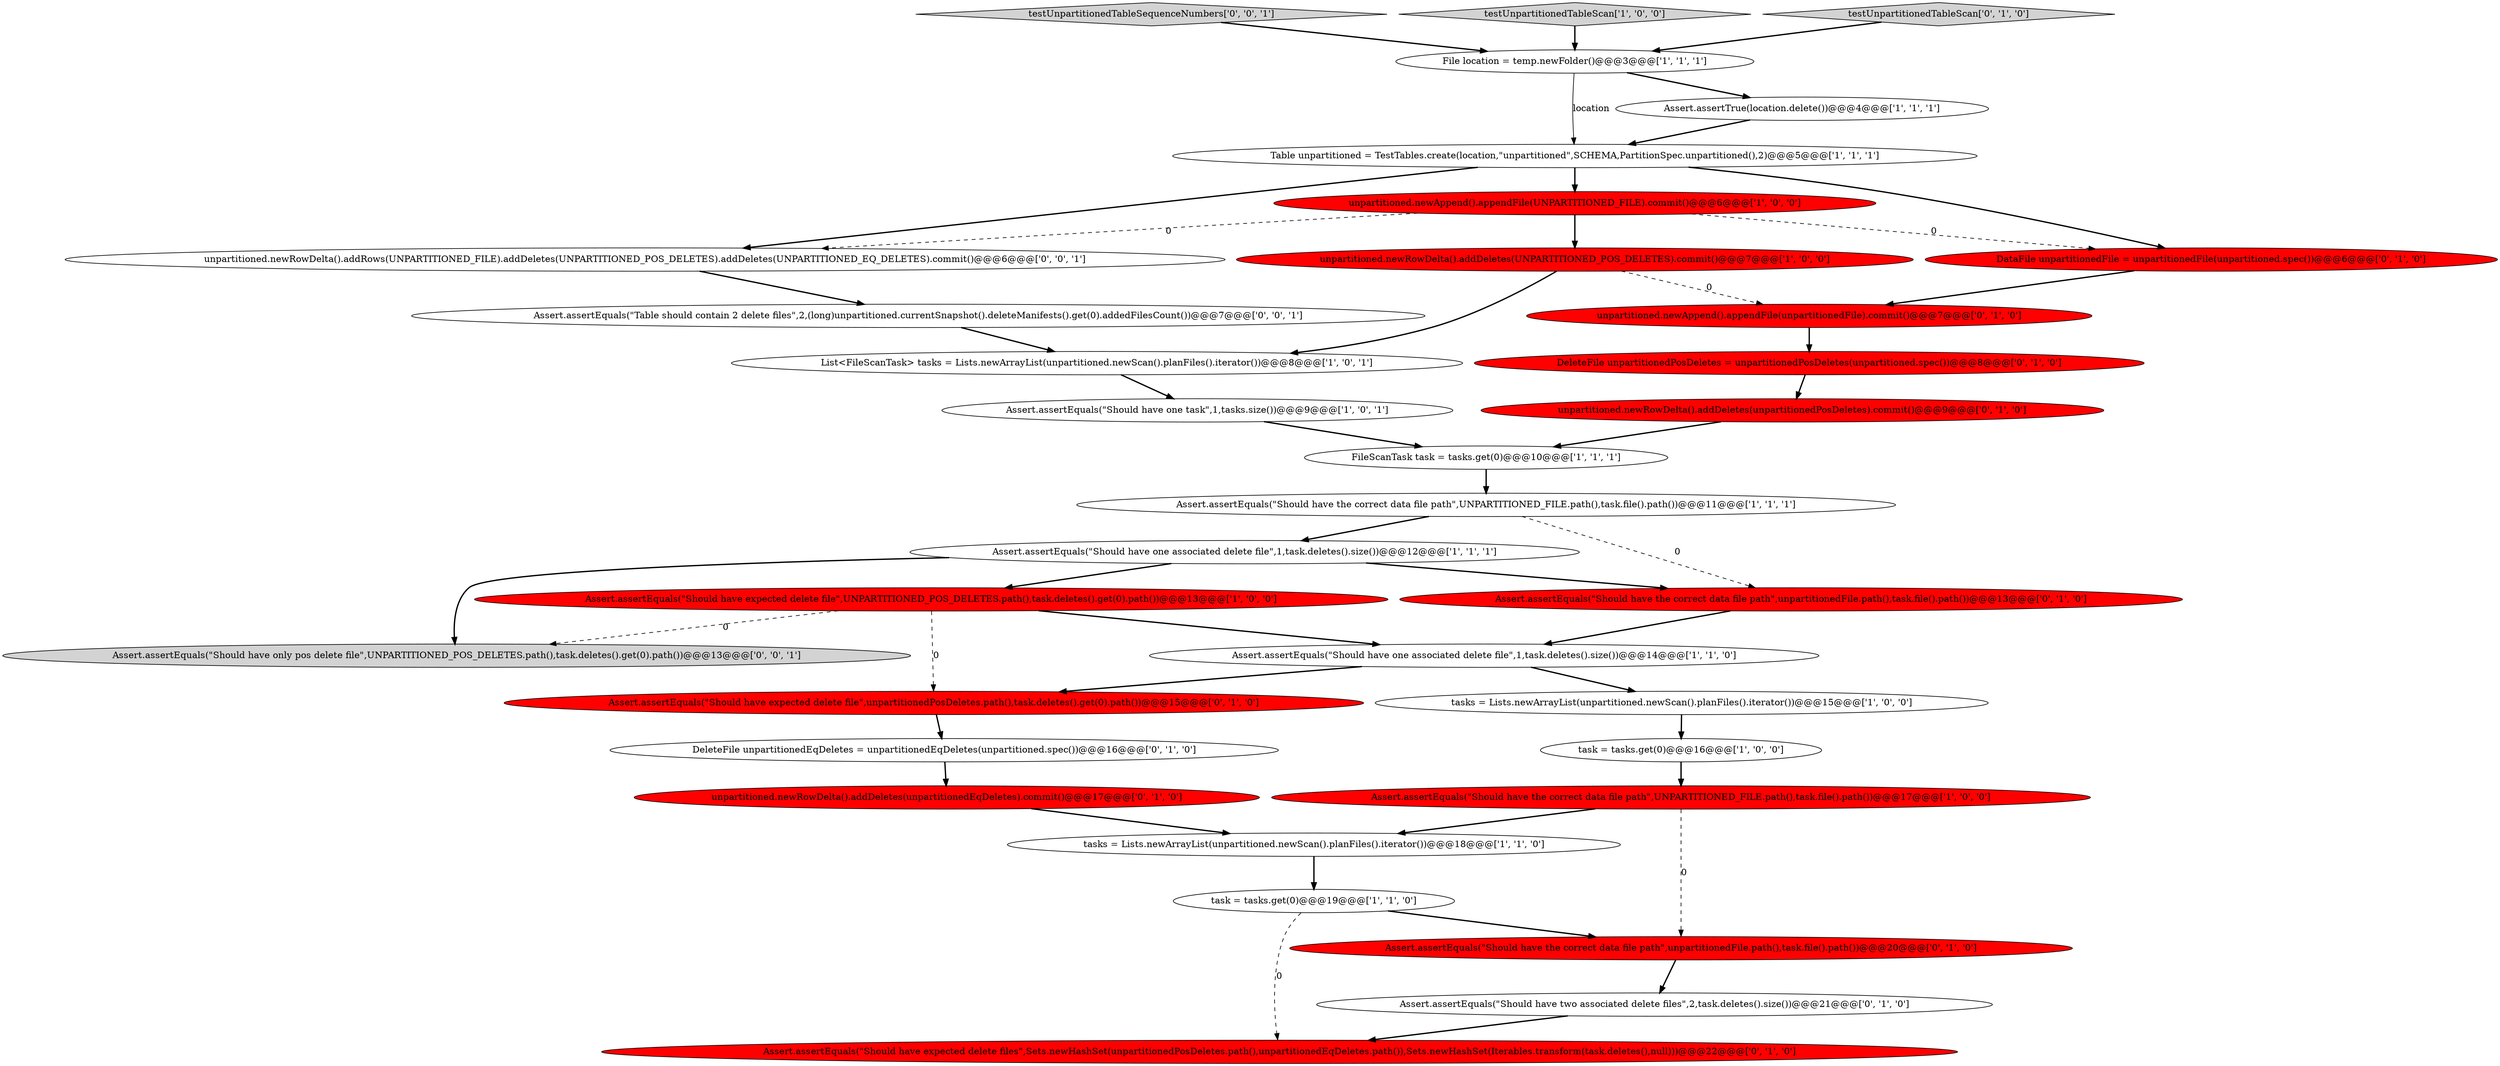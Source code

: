 digraph {
12 [style = filled, label = "Assert.assertEquals(\"Should have expected delete file\",UNPARTITIONED_POS_DELETES.path(),task.deletes().get(0).path())@@@13@@@['1', '0', '0']", fillcolor = red, shape = ellipse image = "AAA1AAABBB1BBB"];
24 [style = filled, label = "Assert.assertEquals(\"Should have expected delete file\",unpartitionedPosDeletes.path(),task.deletes().get(0).path())@@@15@@@['0', '1', '0']", fillcolor = red, shape = ellipse image = "AAA1AAABBB2BBB"];
30 [style = filled, label = "Assert.assertEquals(\"Table should contain 2 delete files\",2,(long)unpartitioned.currentSnapshot().deleteManifests().get(0).addedFilesCount())@@@7@@@['0', '0', '1']", fillcolor = white, shape = ellipse image = "AAA0AAABBB3BBB"];
6 [style = filled, label = "File location = temp.newFolder()@@@3@@@['1', '1', '1']", fillcolor = white, shape = ellipse image = "AAA0AAABBB1BBB"];
11 [style = filled, label = "Assert.assertEquals(\"Should have the correct data file path\",UNPARTITIONED_FILE.path(),task.file().path())@@@11@@@['1', '1', '1']", fillcolor = white, shape = ellipse image = "AAA0AAABBB1BBB"];
3 [style = filled, label = "Assert.assertEquals(\"Should have one associated delete file\",1,task.deletes().size())@@@12@@@['1', '1', '1']", fillcolor = white, shape = ellipse image = "AAA0AAABBB1BBB"];
33 [style = filled, label = "testUnpartitionedTableSequenceNumbers['0', '0', '1']", fillcolor = lightgray, shape = diamond image = "AAA0AAABBB3BBB"];
21 [style = filled, label = "unpartitioned.newRowDelta().addDeletes(unpartitionedPosDeletes).commit()@@@9@@@['0', '1', '0']", fillcolor = red, shape = ellipse image = "AAA1AAABBB2BBB"];
14 [style = filled, label = "tasks = Lists.newArrayList(unpartitioned.newScan().planFiles().iterator())@@@18@@@['1', '1', '0']", fillcolor = white, shape = ellipse image = "AAA0AAABBB1BBB"];
23 [style = filled, label = "unpartitioned.newAppend().appendFile(unpartitionedFile).commit()@@@7@@@['0', '1', '0']", fillcolor = red, shape = ellipse image = "AAA1AAABBB2BBB"];
32 [style = filled, label = "unpartitioned.newRowDelta().addRows(UNPARTITIONED_FILE).addDeletes(UNPARTITIONED_POS_DELETES).addDeletes(UNPARTITIONED_EQ_DELETES).commit()@@@6@@@['0', '0', '1']", fillcolor = white, shape = ellipse image = "AAA0AAABBB3BBB"];
16 [style = filled, label = "testUnpartitionedTableScan['1', '0', '0']", fillcolor = lightgray, shape = diamond image = "AAA0AAABBB1BBB"];
17 [style = filled, label = "Assert.assertEquals(\"Should have one associated delete file\",1,task.deletes().size())@@@14@@@['1', '1', '0']", fillcolor = white, shape = ellipse image = "AAA0AAABBB1BBB"];
10 [style = filled, label = "Assert.assertEquals(\"Should have one task\",1,tasks.size())@@@9@@@['1', '0', '1']", fillcolor = white, shape = ellipse image = "AAA0AAABBB1BBB"];
28 [style = filled, label = "Assert.assertEquals(\"Should have the correct data file path\",unpartitionedFile.path(),task.file().path())@@@20@@@['0', '1', '0']", fillcolor = red, shape = ellipse image = "AAA1AAABBB2BBB"];
22 [style = filled, label = "DeleteFile unpartitionedEqDeletes = unpartitionedEqDeletes(unpartitioned.spec())@@@16@@@['0', '1', '0']", fillcolor = white, shape = ellipse image = "AAA0AAABBB2BBB"];
15 [style = filled, label = "task = tasks.get(0)@@@19@@@['1', '1', '0']", fillcolor = white, shape = ellipse image = "AAA0AAABBB1BBB"];
9 [style = filled, label = "Table unpartitioned = TestTables.create(location,\"unpartitioned\",SCHEMA,PartitionSpec.unpartitioned(),2)@@@5@@@['1', '1', '1']", fillcolor = white, shape = ellipse image = "AAA0AAABBB1BBB"];
0 [style = filled, label = "unpartitioned.newRowDelta().addDeletes(UNPARTITIONED_POS_DELETES).commit()@@@7@@@['1', '0', '0']", fillcolor = red, shape = ellipse image = "AAA1AAABBB1BBB"];
7 [style = filled, label = "FileScanTask task = tasks.get(0)@@@10@@@['1', '1', '1']", fillcolor = white, shape = ellipse image = "AAA0AAABBB1BBB"];
25 [style = filled, label = "Assert.assertEquals(\"Should have two associated delete files\",2,task.deletes().size())@@@21@@@['0', '1', '0']", fillcolor = white, shape = ellipse image = "AAA0AAABBB2BBB"];
5 [style = filled, label = "tasks = Lists.newArrayList(unpartitioned.newScan().planFiles().iterator())@@@15@@@['1', '0', '0']", fillcolor = white, shape = ellipse image = "AAA0AAABBB1BBB"];
13 [style = filled, label = "Assert.assertTrue(location.delete())@@@4@@@['1', '1', '1']", fillcolor = white, shape = ellipse image = "AAA0AAABBB1BBB"];
1 [style = filled, label = "unpartitioned.newAppend().appendFile(UNPARTITIONED_FILE).commit()@@@6@@@['1', '0', '0']", fillcolor = red, shape = ellipse image = "AAA1AAABBB1BBB"];
8 [style = filled, label = "Assert.assertEquals(\"Should have the correct data file path\",UNPARTITIONED_FILE.path(),task.file().path())@@@17@@@['1', '0', '0']", fillcolor = red, shape = ellipse image = "AAA1AAABBB1BBB"];
26 [style = filled, label = "testUnpartitionedTableScan['0', '1', '0']", fillcolor = lightgray, shape = diamond image = "AAA0AAABBB2BBB"];
2 [style = filled, label = "task = tasks.get(0)@@@16@@@['1', '0', '0']", fillcolor = white, shape = ellipse image = "AAA0AAABBB1BBB"];
20 [style = filled, label = "Assert.assertEquals(\"Should have expected delete files\",Sets.newHashSet(unpartitionedPosDeletes.path(),unpartitionedEqDeletes.path()),Sets.newHashSet(Iterables.transform(task.deletes(),null)))@@@22@@@['0', '1', '0']", fillcolor = red, shape = ellipse image = "AAA1AAABBB2BBB"];
31 [style = filled, label = "Assert.assertEquals(\"Should have only pos delete file\",UNPARTITIONED_POS_DELETES.path(),task.deletes().get(0).path())@@@13@@@['0', '0', '1']", fillcolor = lightgray, shape = ellipse image = "AAA0AAABBB3BBB"];
4 [style = filled, label = "List<FileScanTask> tasks = Lists.newArrayList(unpartitioned.newScan().planFiles().iterator())@@@8@@@['1', '0', '1']", fillcolor = white, shape = ellipse image = "AAA0AAABBB1BBB"];
27 [style = filled, label = "unpartitioned.newRowDelta().addDeletes(unpartitionedEqDeletes).commit()@@@17@@@['0', '1', '0']", fillcolor = red, shape = ellipse image = "AAA1AAABBB2BBB"];
19 [style = filled, label = "DeleteFile unpartitionedPosDeletes = unpartitionedPosDeletes(unpartitioned.spec())@@@8@@@['0', '1', '0']", fillcolor = red, shape = ellipse image = "AAA1AAABBB2BBB"];
18 [style = filled, label = "DataFile unpartitionedFile = unpartitionedFile(unpartitioned.spec())@@@6@@@['0', '1', '0']", fillcolor = red, shape = ellipse image = "AAA1AAABBB2BBB"];
29 [style = filled, label = "Assert.assertEquals(\"Should have the correct data file path\",unpartitionedFile.path(),task.file().path())@@@13@@@['0', '1', '0']", fillcolor = red, shape = ellipse image = "AAA1AAABBB2BBB"];
4->10 [style = bold, label=""];
17->5 [style = bold, label=""];
15->20 [style = dashed, label="0"];
7->11 [style = bold, label=""];
29->17 [style = bold, label=""];
18->23 [style = bold, label=""];
27->14 [style = bold, label=""];
3->31 [style = bold, label=""];
16->6 [style = bold, label=""];
33->6 [style = bold, label=""];
0->23 [style = dashed, label="0"];
12->17 [style = bold, label=""];
9->32 [style = bold, label=""];
11->29 [style = dashed, label="0"];
8->14 [style = bold, label=""];
12->31 [style = dashed, label="0"];
1->18 [style = dashed, label="0"];
1->0 [style = bold, label=""];
3->12 [style = bold, label=""];
8->28 [style = dashed, label="0"];
26->6 [style = bold, label=""];
32->30 [style = bold, label=""];
24->22 [style = bold, label=""];
1->32 [style = dashed, label="0"];
10->7 [style = bold, label=""];
6->9 [style = solid, label="location"];
5->2 [style = bold, label=""];
25->20 [style = bold, label=""];
17->24 [style = bold, label=""];
9->18 [style = bold, label=""];
22->27 [style = bold, label=""];
15->28 [style = bold, label=""];
11->3 [style = bold, label=""];
0->4 [style = bold, label=""];
30->4 [style = bold, label=""];
6->13 [style = bold, label=""];
23->19 [style = bold, label=""];
12->24 [style = dashed, label="0"];
28->25 [style = bold, label=""];
21->7 [style = bold, label=""];
14->15 [style = bold, label=""];
13->9 [style = bold, label=""];
9->1 [style = bold, label=""];
3->29 [style = bold, label=""];
2->8 [style = bold, label=""];
19->21 [style = bold, label=""];
}
